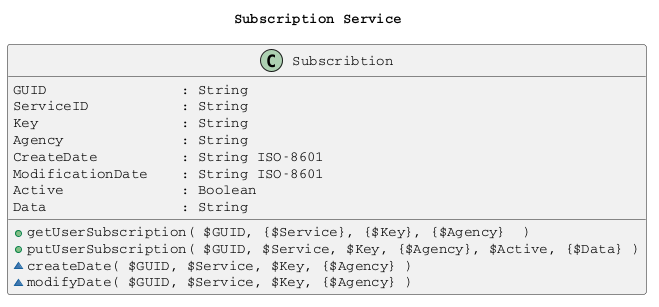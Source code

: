 @startuml
title
    Subscription Service  
end title

' Removing color and border from cards
skinparam cardBorderColor none
skinparam cardBackgroundColor none
skinparam cardShadowing false
skinparam defaultFontName Courier
'skinparam defaultFontName Lucinda Sans Typewriter
skinparam BackgroundColor White


class Subscribtion {
	{field}	GUID                : String
	{field}	ServiceID           : String
	{field}	Key                 : String
	{field}	Agency              : String
	{field}	CreateDate          : String ISO-8601
	{field}	ModificationDate    : String ISO-8601
	{field}	Active              : Boolean
	{field}	Data                : String

	+{method}	getUserSubscription( $GUID, {$Service}, {$Key}, {$Agency}  )
	+{method}	putUserSubscription( $GUID, $Service, $Key, {$Agency}, $Active, {$Data} )
	~createDate( $GUID, $Service, $Key, {$Agency} )
	~modifyDate( $GUID, $Service, $Key, {$Agency} )

}

'listfonts
@enduml
